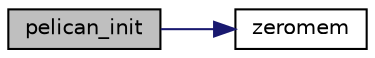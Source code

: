 digraph "pelican_init"
{
 // LATEX_PDF_SIZE
  edge [fontname="Helvetica",fontsize="10",labelfontname="Helvetica",labelfontsize="10"];
  node [fontname="Helvetica",fontsize="10",shape=record];
  rankdir="LR";
  Node11 [label="pelican_init",height=0.2,width=0.4,color="black", fillcolor="grey75", style="filled", fontcolor="black",tooltip="Initialize a Pelican state."];
  Node11 -> Node12 [color="midnightblue",fontsize="10",style="solid"];
  Node12 [label="zeromem",height=0.2,width=0.4,color="black", fillcolor="white", style="filled",URL="$tomcrypt__misc_8h.html#a63b6e188713790263bfd3612fe8b398f",tooltip="Zero a block of memory."];
}
